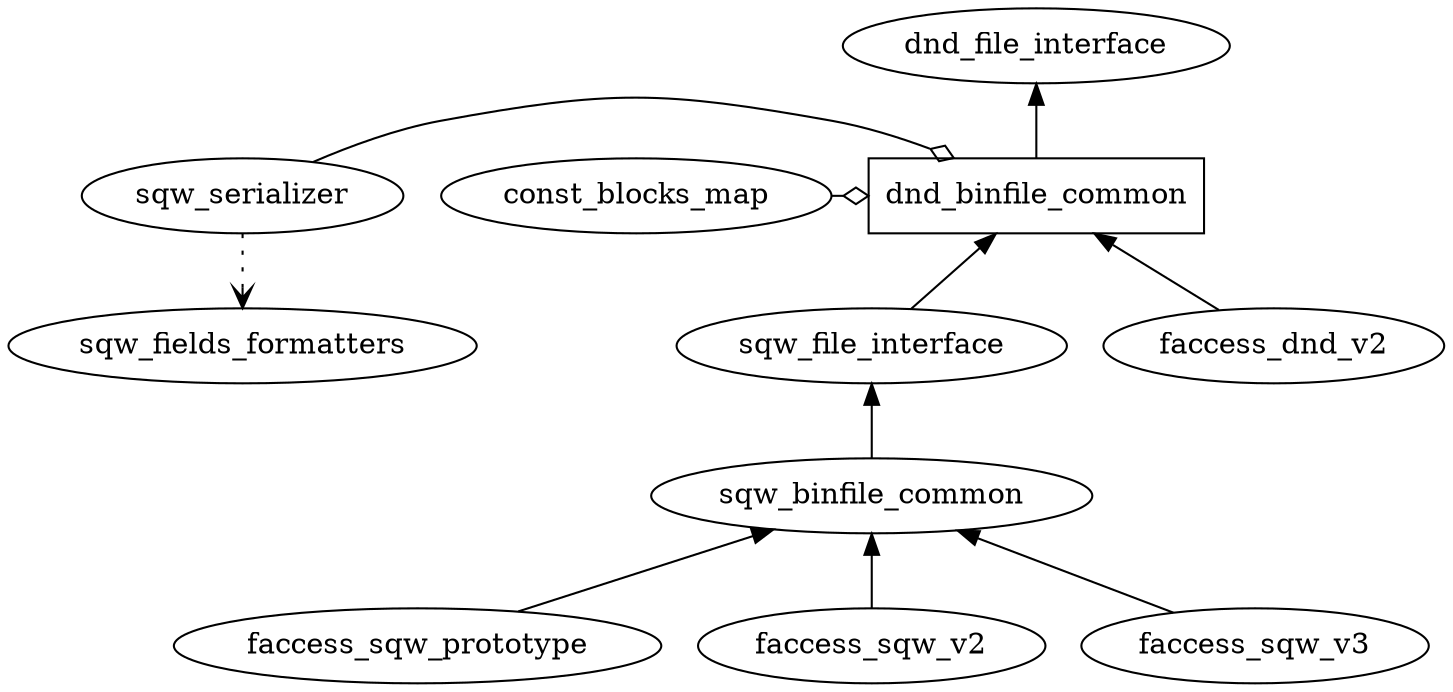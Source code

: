 digraph CollabDiag {
   /* Collaboration&inheritance diagram showing relationship between various classes supporting sqw file access*/
	edge [dir=back];
	dnd_binfile_common [shape=box];

	dnd_file_interface -> dnd_binfile_common -> faccess_dnd_v2;
	dnd_binfile_common -> sqw_file_interface->sqw_binfile_common;
	sqw_binfile_common-> faccess_sqw_prototype;
	sqw_binfile_common-> faccess_sqw_v2;
	sqw_binfile_common-> faccess_sqw_v3;

	/*edge [dir=back,arrowhead=odiamond];*/


	edge [dir=normal,arrowhead=odiamond]
	{rank = same;"dnd_binfile_common";"sqw_serializer";"const_blocks_map"};
	sqw_serializer  -> dnd_binfile_common;
	const_blocks_map -> dnd_binfile_common;
	edge [style=dotted,arrowhead=vee];
	sqw_serializer -> sqw_fields_formatters;

 }